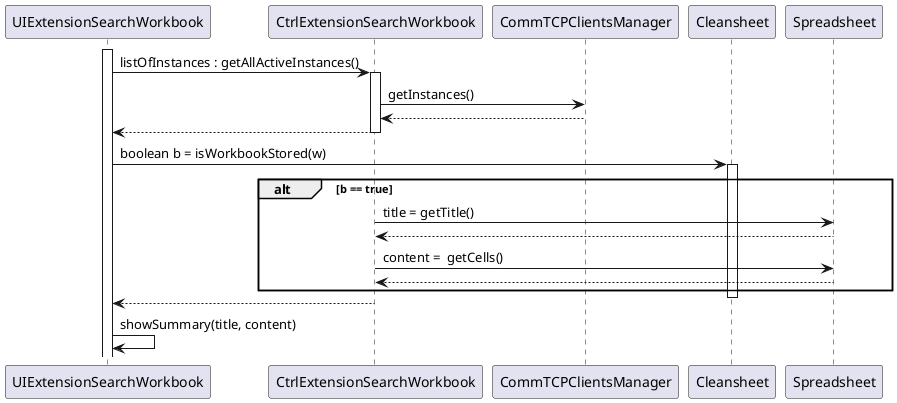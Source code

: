 @startuml

    participant "UIExtensionSearchWorkbook" as UI
    participant "CtrlExtensionSearchWorkbook" as ctrl
    participant "CommTCPClientsManager" as tcp
    participant "Cleansheet" as cleansheet
    participant "Spreadsheet" as sheet

    activate UI 
    UI -> ctrl : listOfInstances : getAllActiveInstances()
    activate ctrl
    ctrl -> tcp : getInstances()
    ctrl <-- tcp
    UI <-- ctrl
    deactivate ctrl
    UI -> cleansheet : boolean b = isWorkbookStored(w)
    activate cleansheet
    alt b == true
    ctrl -> sheet : title = getTitle()
    ctrl <-- sheet
    ctrl -> sheet : content =  getCells()
    ctrl <-- sheet
    end
    deactivate cleansheet
    UI <-- ctrl
    UI -> UI : showSummary(title, content)

@enduml
